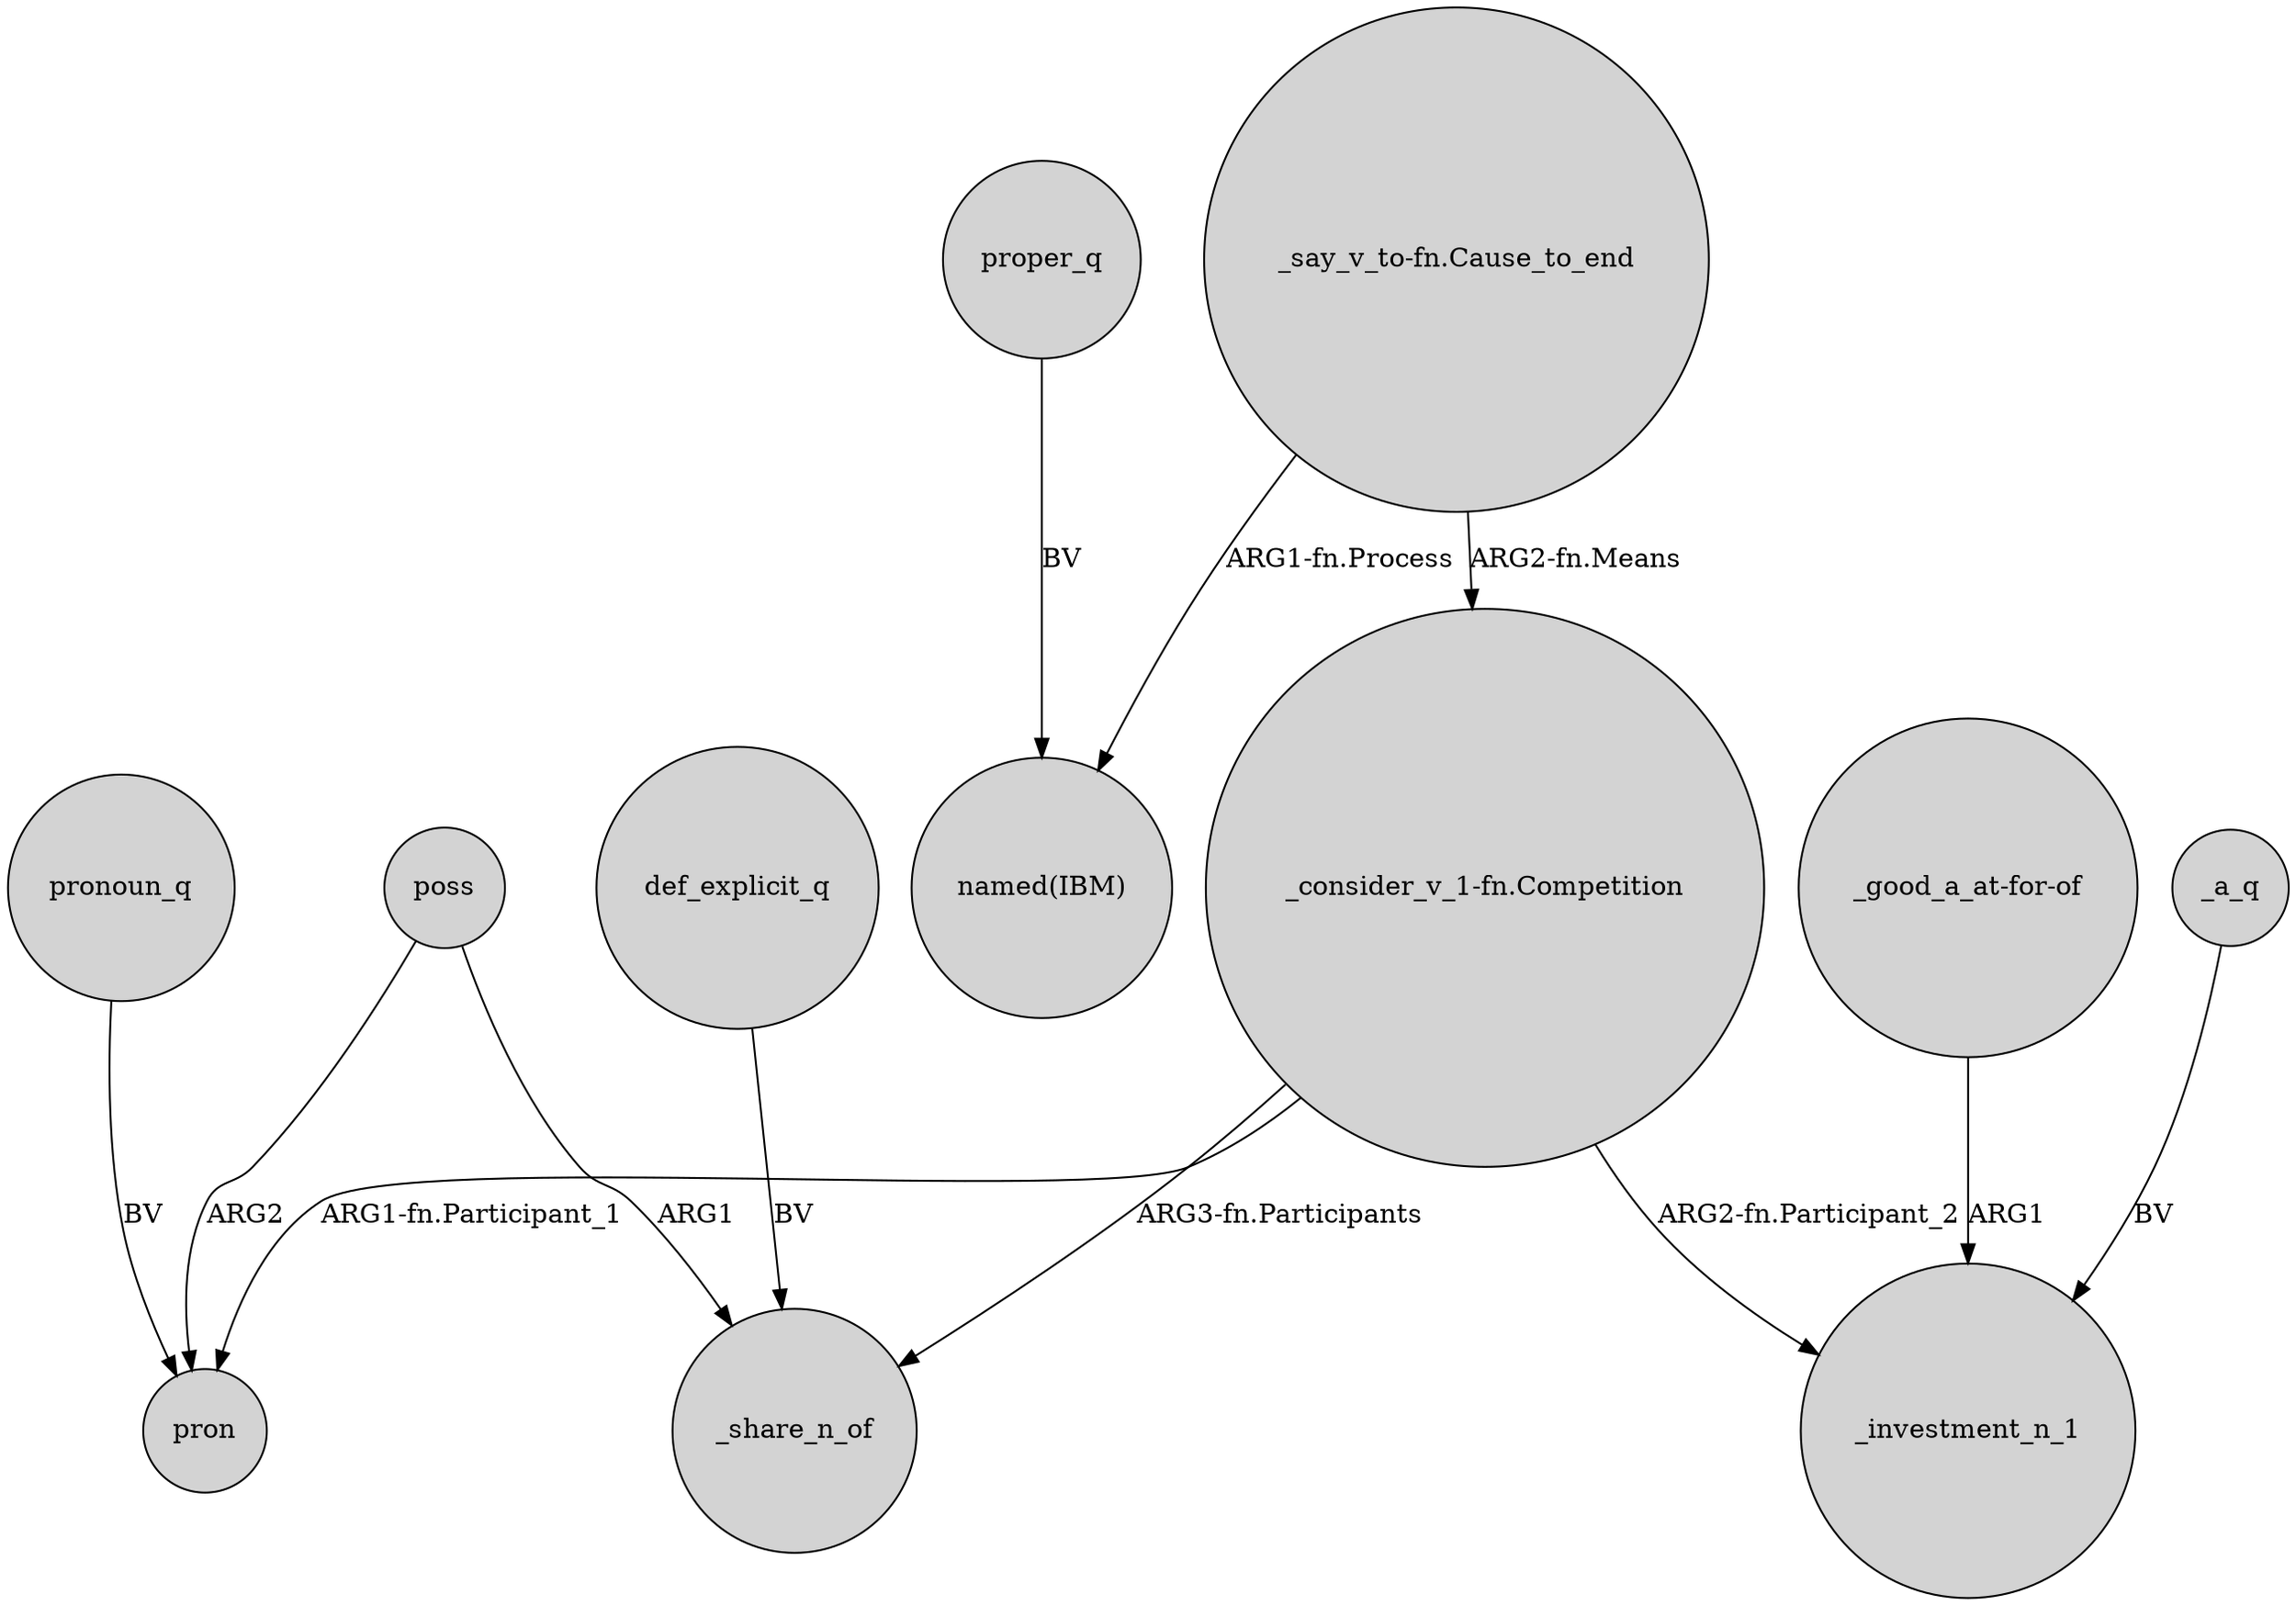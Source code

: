 digraph {
	node [shape=circle style=filled]
	"_consider_v_1-fn.Competition" -> pron [label="ARG1-fn.Participant_1"]
	proper_q -> "named(IBM)" [label=BV]
	poss -> _share_n_of [label=ARG1]
	"_good_a_at-for-of" -> _investment_n_1 [label=ARG1]
	"_say_v_to-fn.Cause_to_end" -> "named(IBM)" [label="ARG1-fn.Process"]
	"_consider_v_1-fn.Competition" -> _share_n_of [label="ARG3-fn.Participants"]
	"_say_v_to-fn.Cause_to_end" -> "_consider_v_1-fn.Competition" [label="ARG2-fn.Means"]
	_a_q -> _investment_n_1 [label=BV]
	"_consider_v_1-fn.Competition" -> _investment_n_1 [label="ARG2-fn.Participant_2"]
	pronoun_q -> pron [label=BV]
	poss -> pron [label=ARG2]
	def_explicit_q -> _share_n_of [label=BV]
}
